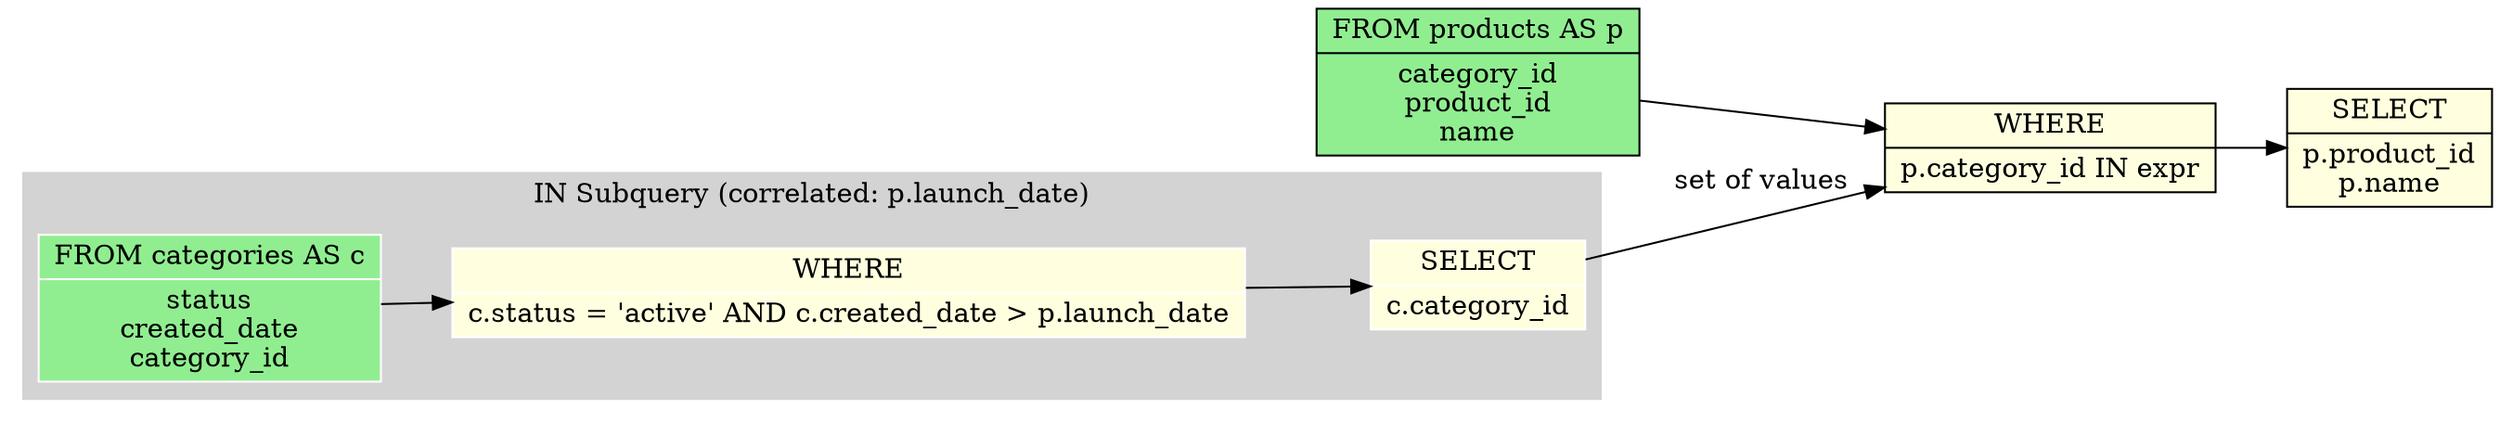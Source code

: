 digraph schema_flow {
  rankdir=LR;
  node [shape=record];

  // Source tables
  node_0 [label="FROM products AS p|category_id\nproduct_id\nname", style=filled, fillcolor=lightgreen];

  // Operations
  node_1 [label="WHERE|p.category_id IN expr", style=filled, fillcolor=lightyellow];
  node_3 [label="SELECT|p.product_id\np.name", style=filled, fillcolor=lightyellow];

  // Data flow edges

  // JOIN operations with table info
  node_0 -> node_1;
  node_1 -> node_3;

  subgraph cluster_node_2 {
    label="IN Subquery (correlated: p.launch_date)";
    style=filled;
    color=lightgrey;
    node [style=filled,color=white];
    // Source tables
    subq_0_node_0 [label="FROM categories AS c|status\ncreated_date\ncategory_id", style=filled, fillcolor=lightgreen];
    // Operations
    subq_0_node_1 [label="WHERE|c.status = 'active' AND c.created_date \> p.launch_date", style=filled, fillcolor=lightyellow];
    subq_0_node_2 [label="SELECT|c.category_id", style=filled, fillcolor=lightyellow];
    // Data flow edges
    // JOIN operations with table info
    subq_0_node_0 -> subq_0_node_1;
    subq_0_node_1 -> subq_0_node_2;
  }
  subq_0_node_2 -> node_1 [label="set of values"];
}